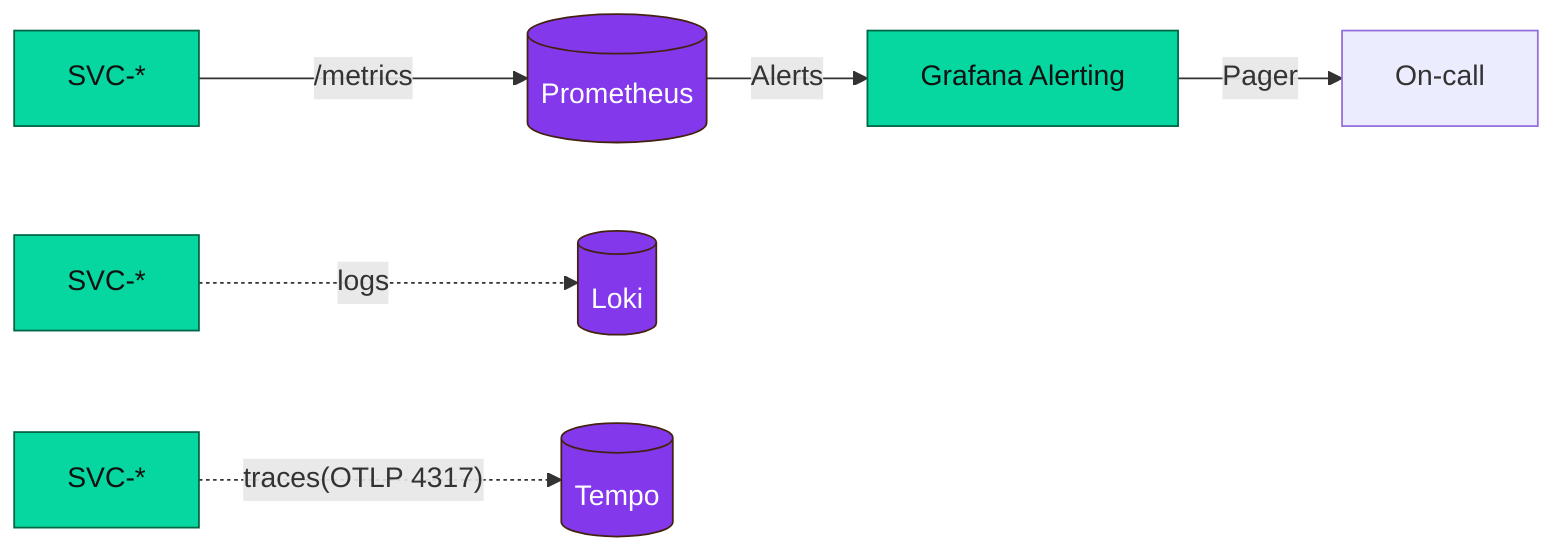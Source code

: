 %% Observabilité — v1.0 — 2025-01-15
flowchart LR
APP[SVC-*]:::compute--/metrics-->PROM[(Prometheus)]:::data
LOGS[SVC-*]:::compute-.logs.->LOKI[(Loki)]:::data
TRACES[SVC-*]:::compute-.traces(OTLP 4317).->TEMPO[(Tempo)]:::data
PROM--Alerts-->GRAF[Grafana Alerting]:::compute
GRAF--Pager-->ONCALL[On-call]
classDef compute fill:#06D6A0,stroke:#064,color:#111
classDef data fill:#8338EC,stroke:#421,color:#fff
